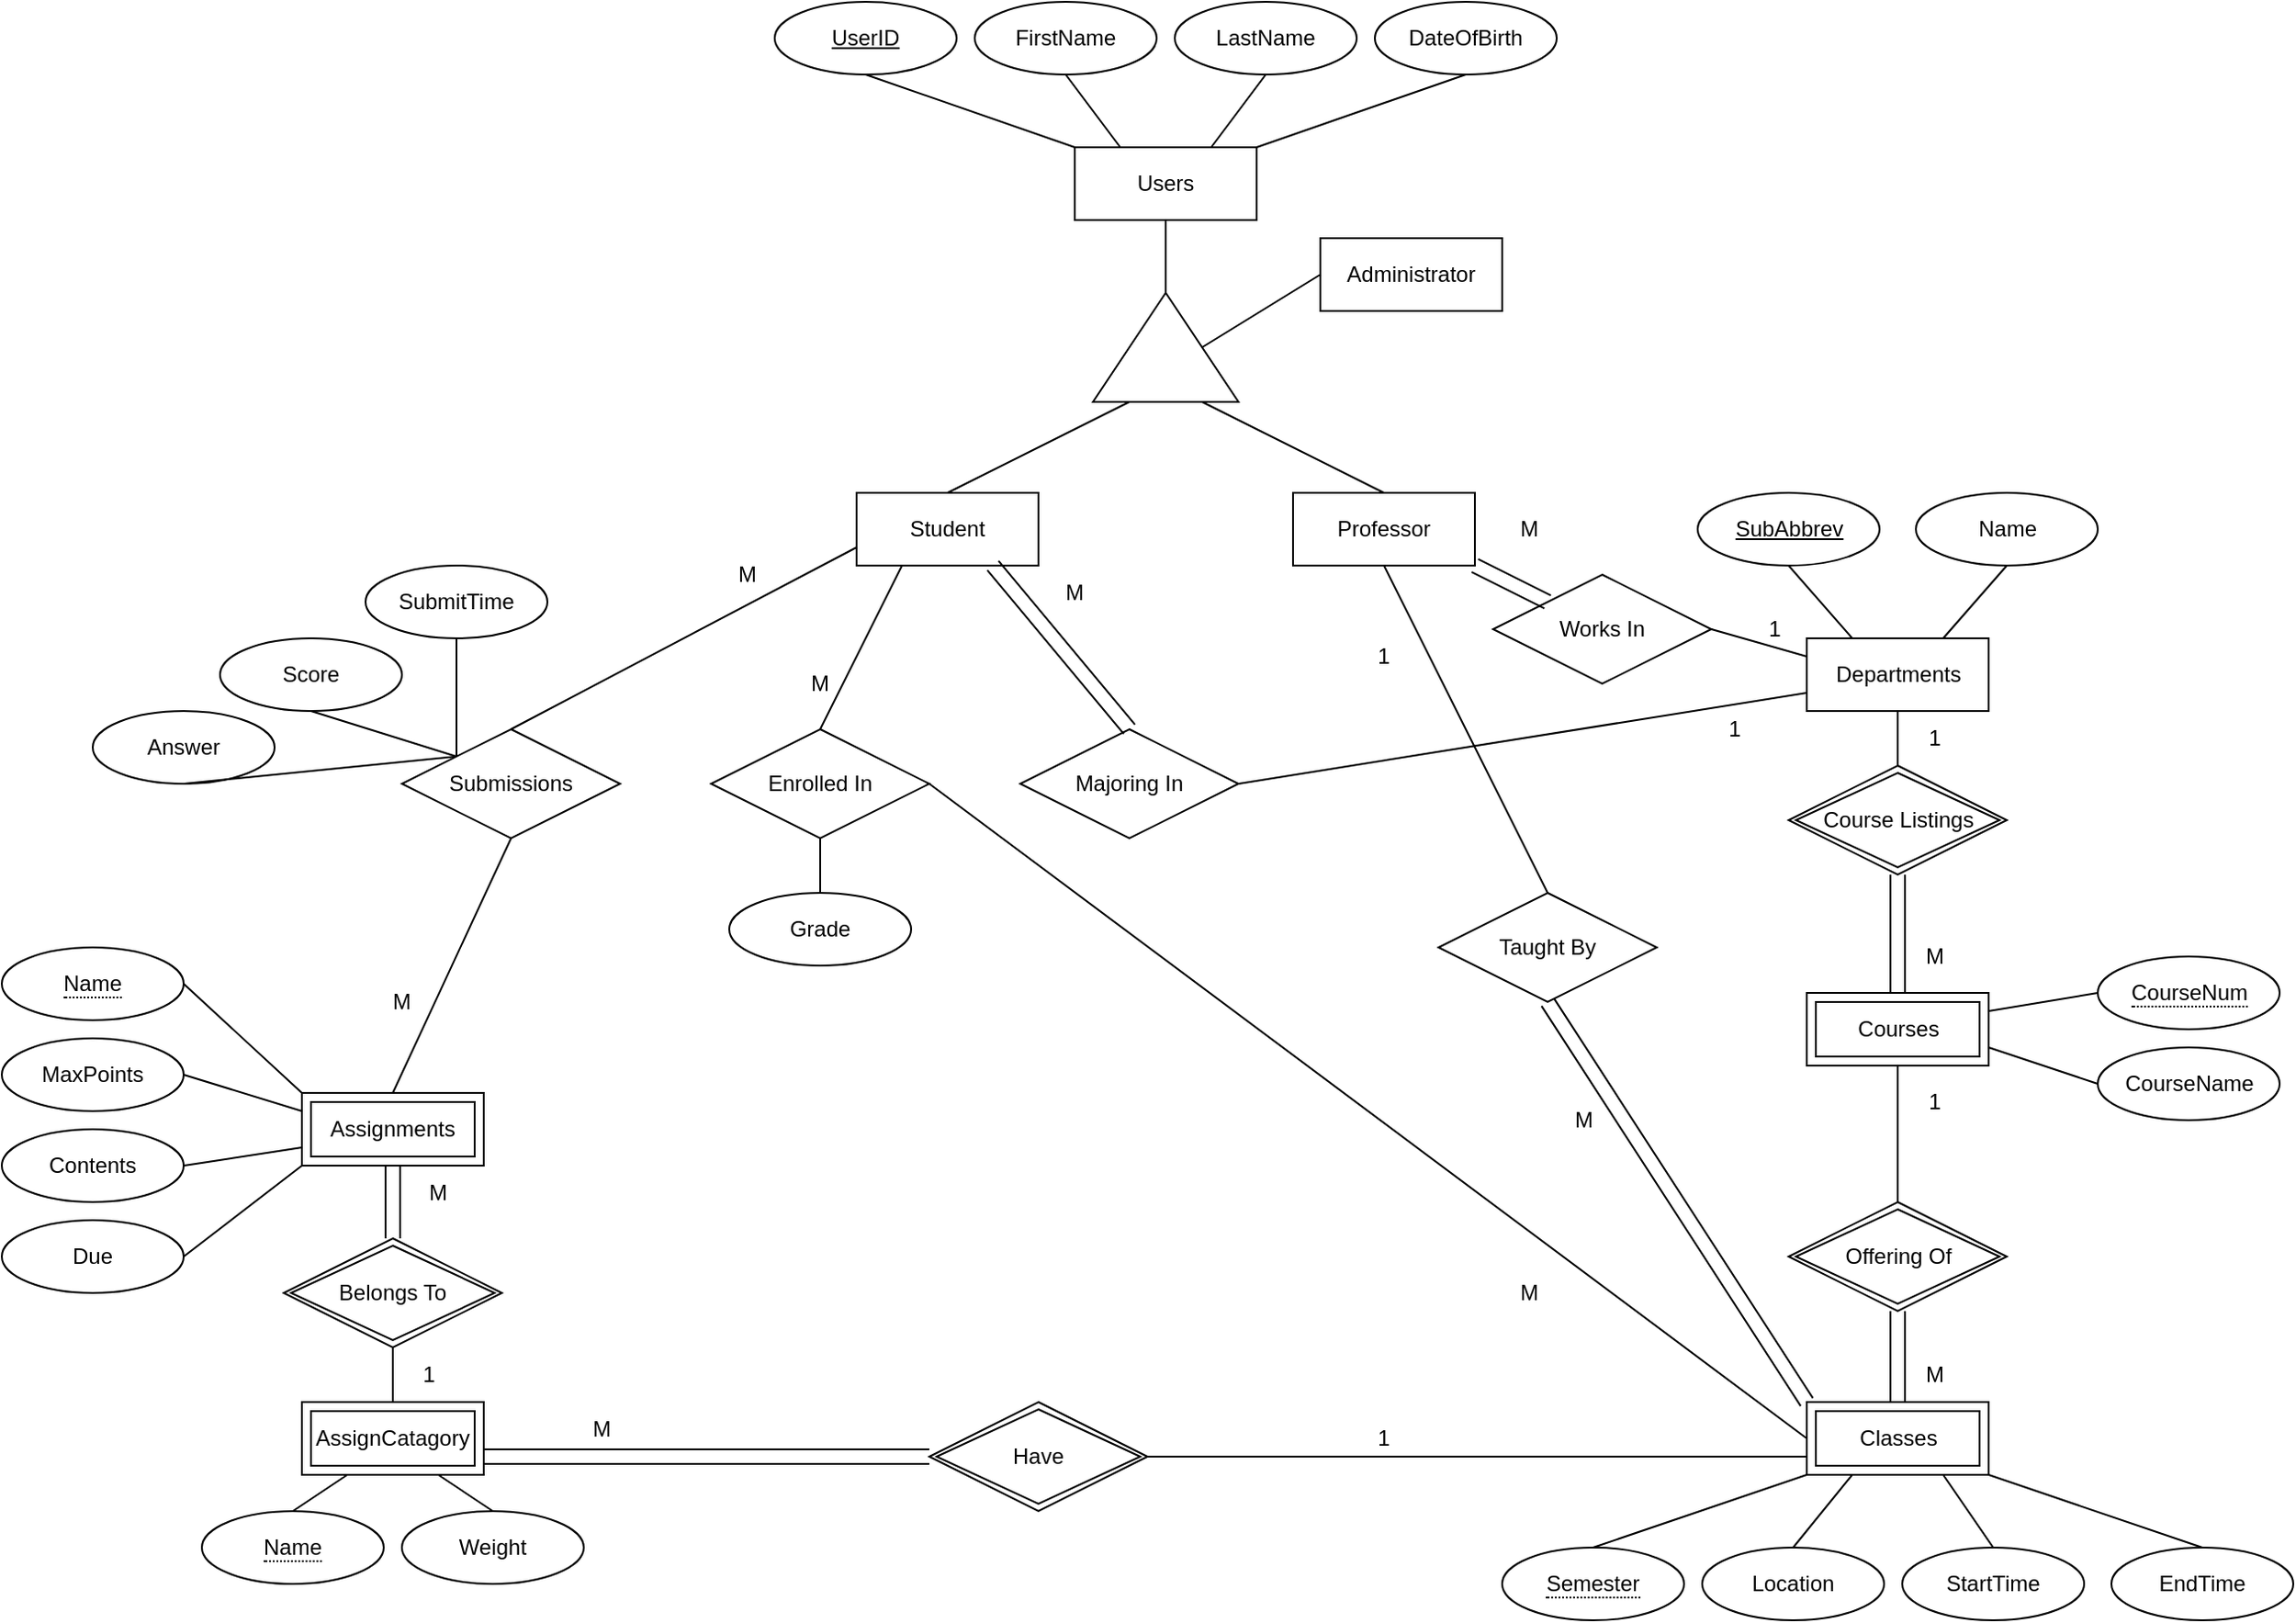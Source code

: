 <mxfile version="26.0.7">
  <diagram name="Page-1" id="Agta9i0V-MAHhWY4S8yT">
    <mxGraphModel dx="1900" dy="522" grid="1" gridSize="10" guides="1" tooltips="1" connect="1" arrows="1" fold="1" page="1" pageScale="1" pageWidth="850" pageHeight="1100" math="0" shadow="0">
      <root>
        <mxCell id="0" />
        <mxCell id="1" parent="0" />
        <mxCell id="DTrXmuXL9A4BzHC1Xr-3-1" value="Users" style="whiteSpace=wrap;html=1;align=center;" parent="1" vertex="1">
          <mxGeometry x="10" y="120" width="100" height="40" as="geometry" />
        </mxCell>
        <mxCell id="DTrXmuXL9A4BzHC1Xr-3-3" value="FirstName" style="ellipse;whiteSpace=wrap;html=1;align=center;" parent="1" vertex="1">
          <mxGeometry x="-45" y="40" width="100" height="40" as="geometry" />
        </mxCell>
        <mxCell id="DTrXmuXL9A4BzHC1Xr-3-4" value="LastName" style="ellipse;whiteSpace=wrap;html=1;align=center;" parent="1" vertex="1">
          <mxGeometry x="65" y="40" width="100" height="40" as="geometry" />
        </mxCell>
        <mxCell id="DTrXmuXL9A4BzHC1Xr-3-5" value="DateOfBirth" style="ellipse;whiteSpace=wrap;html=1;align=center;" parent="1" vertex="1">
          <mxGeometry x="175" y="40" width="100" height="40" as="geometry" />
        </mxCell>
        <mxCell id="DTrXmuXL9A4BzHC1Xr-3-6" value="UserID" style="ellipse;whiteSpace=wrap;html=1;align=center;fontStyle=4;" parent="1" vertex="1">
          <mxGeometry x="-155" y="40" width="100" height="40" as="geometry" />
        </mxCell>
        <mxCell id="DTrXmuXL9A4BzHC1Xr-3-7" value="" style="endArrow=none;html=1;rounded=0;entryX=0.5;entryY=1;entryDx=0;entryDy=0;exitX=0;exitY=0;exitDx=0;exitDy=0;" parent="1" source="DTrXmuXL9A4BzHC1Xr-3-1" target="DTrXmuXL9A4BzHC1Xr-3-6" edge="1">
          <mxGeometry width="50" height="50" relative="1" as="geometry">
            <mxPoint x="-100" y="160" as="sourcePoint" />
            <mxPoint x="-50" y="110" as="targetPoint" />
          </mxGeometry>
        </mxCell>
        <mxCell id="DTrXmuXL9A4BzHC1Xr-3-8" value="" style="endArrow=none;html=1;rounded=0;entryX=0.5;entryY=1;entryDx=0;entryDy=0;exitX=0.25;exitY=0;exitDx=0;exitDy=0;" parent="1" source="DTrXmuXL9A4BzHC1Xr-3-1" target="DTrXmuXL9A4BzHC1Xr-3-3" edge="1">
          <mxGeometry width="50" height="50" relative="1" as="geometry">
            <mxPoint x="-70" y="180" as="sourcePoint" />
            <mxPoint x="-20" y="130" as="targetPoint" />
          </mxGeometry>
        </mxCell>
        <mxCell id="DTrXmuXL9A4BzHC1Xr-3-9" value="" style="endArrow=none;html=1;rounded=0;entryX=0.5;entryY=1;entryDx=0;entryDy=0;exitX=0.75;exitY=0;exitDx=0;exitDy=0;" parent="1" source="DTrXmuXL9A4BzHC1Xr-3-1" target="DTrXmuXL9A4BzHC1Xr-3-4" edge="1">
          <mxGeometry width="50" height="50" relative="1" as="geometry">
            <mxPoint x="70" y="130" as="sourcePoint" />
            <mxPoint x="120" y="80" as="targetPoint" />
          </mxGeometry>
        </mxCell>
        <mxCell id="DTrXmuXL9A4BzHC1Xr-3-10" value="" style="endArrow=none;html=1;rounded=0;entryX=0.5;entryY=1;entryDx=0;entryDy=0;exitX=1;exitY=0;exitDx=0;exitDy=0;" parent="1" source="DTrXmuXL9A4BzHC1Xr-3-1" target="DTrXmuXL9A4BzHC1Xr-3-5" edge="1">
          <mxGeometry width="50" height="50" relative="1" as="geometry">
            <mxPoint x="150" y="140" as="sourcePoint" />
            <mxPoint x="200" y="90" as="targetPoint" />
          </mxGeometry>
        </mxCell>
        <mxCell id="DTrXmuXL9A4BzHC1Xr-3-11" value="" style="triangle;whiteSpace=wrap;html=1;direction=north;" parent="1" vertex="1">
          <mxGeometry x="20" y="200" width="80" height="60" as="geometry" />
        </mxCell>
        <mxCell id="DTrXmuXL9A4BzHC1Xr-3-12" value="" style="endArrow=none;html=1;rounded=0;entryX=0.5;entryY=1;entryDx=0;entryDy=0;exitX=1;exitY=0.5;exitDx=0;exitDy=0;" parent="1" source="DTrXmuXL9A4BzHC1Xr-3-11" target="DTrXmuXL9A4BzHC1Xr-3-1" edge="1">
          <mxGeometry width="50" height="50" relative="1" as="geometry">
            <mxPoint x="-40" y="250" as="sourcePoint" />
            <mxPoint x="10" y="200" as="targetPoint" />
          </mxGeometry>
        </mxCell>
        <mxCell id="DTrXmuXL9A4BzHC1Xr-3-13" value="Student" style="whiteSpace=wrap;html=1;align=center;" parent="1" vertex="1">
          <mxGeometry x="-110" y="310" width="100" height="40" as="geometry" />
        </mxCell>
        <mxCell id="DTrXmuXL9A4BzHC1Xr-3-14" value="Professor" style="whiteSpace=wrap;html=1;align=center;" parent="1" vertex="1">
          <mxGeometry x="130" y="310" width="100" height="40" as="geometry" />
        </mxCell>
        <mxCell id="DTrXmuXL9A4BzHC1Xr-3-15" value="Administrator" style="whiteSpace=wrap;html=1;align=center;" parent="1" vertex="1">
          <mxGeometry x="145" y="170" width="100" height="40" as="geometry" />
        </mxCell>
        <mxCell id="DTrXmuXL9A4BzHC1Xr-3-16" value="" style="endArrow=none;html=1;rounded=0;entryX=0;entryY=0.75;entryDx=0;entryDy=0;exitX=0.5;exitY=0;exitDx=0;exitDy=0;" parent="1" source="DTrXmuXL9A4BzHC1Xr-3-14" target="DTrXmuXL9A4BzHC1Xr-3-11" edge="1">
          <mxGeometry width="50" height="50" relative="1" as="geometry">
            <mxPoint x="-20" y="330" as="sourcePoint" />
            <mxPoint x="30" y="280" as="targetPoint" />
          </mxGeometry>
        </mxCell>
        <mxCell id="DTrXmuXL9A4BzHC1Xr-3-17" value="" style="endArrow=none;html=1;rounded=0;entryX=0;entryY=0.25;entryDx=0;entryDy=0;exitX=0.5;exitY=0;exitDx=0;exitDy=0;" parent="1" source="DTrXmuXL9A4BzHC1Xr-3-13" target="DTrXmuXL9A4BzHC1Xr-3-11" edge="1">
          <mxGeometry width="50" height="50" relative="1" as="geometry">
            <mxPoint x="-90" y="310" as="sourcePoint" />
            <mxPoint x="-40" y="260" as="targetPoint" />
          </mxGeometry>
        </mxCell>
        <mxCell id="DTrXmuXL9A4BzHC1Xr-3-18" value="" style="endArrow=none;html=1;rounded=0;exitX=0.5;exitY=1;exitDx=0;exitDy=0;entryX=0;entryY=0.5;entryDx=0;entryDy=0;" parent="1" source="DTrXmuXL9A4BzHC1Xr-3-11" target="DTrXmuXL9A4BzHC1Xr-3-15" edge="1">
          <mxGeometry width="50" height="50" relative="1" as="geometry">
            <mxPoint x="110" y="290" as="sourcePoint" />
            <mxPoint x="160" y="240" as="targetPoint" />
          </mxGeometry>
        </mxCell>
        <mxCell id="DTrXmuXL9A4BzHC1Xr-3-19" value="Departments" style="whiteSpace=wrap;html=1;align=center;" parent="1" vertex="1">
          <mxGeometry x="412.5" y="390" width="100" height="40" as="geometry" />
        </mxCell>
        <mxCell id="DTrXmuXL9A4BzHC1Xr-3-20" value="SubAbbrev" style="ellipse;whiteSpace=wrap;html=1;align=center;fontStyle=4;" parent="1" vertex="1">
          <mxGeometry x="352.5" y="310" width="100" height="40" as="geometry" />
        </mxCell>
        <mxCell id="DTrXmuXL9A4BzHC1Xr-3-21" value="Name" style="ellipse;whiteSpace=wrap;html=1;align=center;" parent="1" vertex="1">
          <mxGeometry x="472.5" y="310" width="100" height="40" as="geometry" />
        </mxCell>
        <mxCell id="DTrXmuXL9A4BzHC1Xr-3-23" value="" style="endArrow=none;html=1;rounded=0;entryX=0.5;entryY=1;entryDx=0;entryDy=0;exitX=0.25;exitY=0;exitDx=0;exitDy=0;" parent="1" source="DTrXmuXL9A4BzHC1Xr-3-19" target="DTrXmuXL9A4BzHC1Xr-3-20" edge="1">
          <mxGeometry width="50" height="50" relative="1" as="geometry">
            <mxPoint x="342.5" y="430" as="sourcePoint" />
            <mxPoint x="392.5" y="380" as="targetPoint" />
          </mxGeometry>
        </mxCell>
        <mxCell id="DTrXmuXL9A4BzHC1Xr-3-24" value="" style="endArrow=none;html=1;rounded=0;entryX=0.5;entryY=1;entryDx=0;entryDy=0;exitX=0.75;exitY=0;exitDx=0;exitDy=0;" parent="1" source="DTrXmuXL9A4BzHC1Xr-3-19" target="DTrXmuXL9A4BzHC1Xr-3-21" edge="1">
          <mxGeometry width="50" height="50" relative="1" as="geometry">
            <mxPoint x="447.5" y="400" as="sourcePoint" />
            <mxPoint x="412.5" y="360" as="targetPoint" />
          </mxGeometry>
        </mxCell>
        <mxCell id="DTrXmuXL9A4BzHC1Xr-3-26" value="Courses" style="shape=ext;margin=3;double=1;whiteSpace=wrap;html=1;align=center;" parent="1" vertex="1">
          <mxGeometry x="412.5" y="585" width="100" height="40" as="geometry" />
        </mxCell>
        <mxCell id="DTrXmuXL9A4BzHC1Xr-3-31" value="&lt;span style=&quot;border-bottom: 1px dotted&quot;&gt;CourseNum&lt;/span&gt;" style="ellipse;whiteSpace=wrap;html=1;align=center;" parent="1" vertex="1">
          <mxGeometry x="572.5" y="565" width="100" height="40" as="geometry" />
        </mxCell>
        <mxCell id="DTrXmuXL9A4BzHC1Xr-3-32" value="CourseName" style="ellipse;whiteSpace=wrap;html=1;align=center;" parent="1" vertex="1">
          <mxGeometry x="572.5" y="615" width="100" height="40" as="geometry" />
        </mxCell>
        <mxCell id="DTrXmuXL9A4BzHC1Xr-3-34" value="" style="endArrow=none;html=1;rounded=0;exitX=1;exitY=0.75;exitDx=0;exitDy=0;entryX=0;entryY=0.5;entryDx=0;entryDy=0;" parent="1" source="DTrXmuXL9A4BzHC1Xr-3-26" target="DTrXmuXL9A4BzHC1Xr-3-32" edge="1">
          <mxGeometry width="50" height="50" relative="1" as="geometry">
            <mxPoint x="542.5" y="655" as="sourcePoint" />
            <mxPoint x="592.5" y="605" as="targetPoint" />
          </mxGeometry>
        </mxCell>
        <mxCell id="DTrXmuXL9A4BzHC1Xr-3-36" value="Classes" style="shape=ext;margin=3;double=1;whiteSpace=wrap;html=1;align=center;" parent="1" vertex="1">
          <mxGeometry x="412.5" y="810" width="100" height="40" as="geometry" />
        </mxCell>
        <mxCell id="DTrXmuXL9A4BzHC1Xr-3-37" value="&lt;span style=&quot;border-bottom: 1px dotted&quot;&gt;Semester&lt;/span&gt;" style="ellipse;whiteSpace=wrap;html=1;align=center;" parent="1" vertex="1">
          <mxGeometry x="245" y="890" width="100" height="40" as="geometry" />
        </mxCell>
        <mxCell id="DTrXmuXL9A4BzHC1Xr-3-38" value="Location" style="ellipse;whiteSpace=wrap;html=1;align=center;" parent="1" vertex="1">
          <mxGeometry x="355" y="890" width="100" height="40" as="geometry" />
        </mxCell>
        <mxCell id="DTrXmuXL9A4BzHC1Xr-3-39" value="StartTime" style="ellipse;whiteSpace=wrap;html=1;align=center;" parent="1" vertex="1">
          <mxGeometry x="465" y="890" width="100" height="40" as="geometry" />
        </mxCell>
        <mxCell id="DTrXmuXL9A4BzHC1Xr-3-41" value="" style="endArrow=none;html=1;rounded=0;entryX=0;entryY=1;entryDx=0;entryDy=0;exitX=0.5;exitY=0;exitDx=0;exitDy=0;" parent="1" source="DTrXmuXL9A4BzHC1Xr-3-37" target="DTrXmuXL9A4BzHC1Xr-3-36" edge="1">
          <mxGeometry width="50" height="50" relative="1" as="geometry">
            <mxPoint x="240" y="880" as="sourcePoint" />
            <mxPoint x="410" y="860" as="targetPoint" />
          </mxGeometry>
        </mxCell>
        <mxCell id="DTrXmuXL9A4BzHC1Xr-3-42" value="" style="endArrow=none;html=1;rounded=0;exitX=0.5;exitY=0;exitDx=0;exitDy=0;entryX=0.25;entryY=1;entryDx=0;entryDy=0;" parent="1" source="DTrXmuXL9A4BzHC1Xr-3-38" target="DTrXmuXL9A4BzHC1Xr-3-36" edge="1">
          <mxGeometry width="50" height="50" relative="1" as="geometry">
            <mxPoint x="305" y="900" as="sourcePoint" />
            <mxPoint x="435.5" y="860" as="targetPoint" />
          </mxGeometry>
        </mxCell>
        <mxCell id="DTrXmuXL9A4BzHC1Xr-3-43" value="" style="endArrow=none;html=1;rounded=0;entryX=0.75;entryY=1;entryDx=0;entryDy=0;exitX=0.5;exitY=0;exitDx=0;exitDy=0;" parent="1" source="DTrXmuXL9A4BzHC1Xr-3-39" target="DTrXmuXL9A4BzHC1Xr-3-36" edge="1">
          <mxGeometry width="50" height="50" relative="1" as="geometry">
            <mxPoint x="415" y="900" as="sourcePoint" />
            <mxPoint x="485" y="860" as="targetPoint" />
          </mxGeometry>
        </mxCell>
        <mxCell id="DTrXmuXL9A4BzHC1Xr-3-44" value="" style="endArrow=none;html=1;rounded=0;entryX=1;entryY=1;entryDx=0;entryDy=0;exitX=0.5;exitY=0;exitDx=0;exitDy=0;" parent="1" source="DTrXmuXL9A4BzHC1Xr-3-48" target="DTrXmuXL9A4BzHC1Xr-3-36" edge="1">
          <mxGeometry width="50" height="50" relative="1" as="geometry">
            <mxPoint x="625" y="890" as="sourcePoint" />
            <mxPoint x="510" y="860" as="targetPoint" />
          </mxGeometry>
        </mxCell>
        <mxCell id="DTrXmuXL9A4BzHC1Xr-3-46" value="" style="endArrow=none;html=1;rounded=0;entryX=0.5;entryY=1;entryDx=0;entryDy=0;exitX=0.5;exitY=0;exitDx=0;exitDy=0;" parent="1" source="DTrXmuXL9A4BzHC1Xr-3-45" target="DTrXmuXL9A4BzHC1Xr-3-26" edge="1">
          <mxGeometry width="50" height="50" relative="1" as="geometry">
            <mxPoint x="262.5" y="740" as="sourcePoint" />
            <mxPoint x="312.5" y="690" as="targetPoint" />
          </mxGeometry>
        </mxCell>
        <mxCell id="DTrXmuXL9A4BzHC1Xr-3-48" value="EndTime" style="ellipse;whiteSpace=wrap;html=1;align=center;" parent="1" vertex="1">
          <mxGeometry x="580" y="890" width="100" height="40" as="geometry" />
        </mxCell>
        <mxCell id="DTrXmuXL9A4BzHC1Xr-3-50" value="Assignments" style="shape=ext;margin=3;double=1;whiteSpace=wrap;html=1;align=center;" parent="1" vertex="1">
          <mxGeometry x="-415" y="640" width="100" height="40" as="geometry" />
        </mxCell>
        <mxCell id="DTrXmuXL9A4BzHC1Xr-3-51" value="&lt;span style=&quot;border-bottom: 1px dotted&quot;&gt;Name&lt;/span&gt;" style="ellipse;whiteSpace=wrap;html=1;align=center;" parent="1" vertex="1">
          <mxGeometry x="-580" y="560" width="100" height="40" as="geometry" />
        </mxCell>
        <mxCell id="DTrXmuXL9A4BzHC1Xr-3-52" value="MaxPoints" style="ellipse;whiteSpace=wrap;html=1;align=center;" parent="1" vertex="1">
          <mxGeometry x="-580" y="610" width="100" height="40" as="geometry" />
        </mxCell>
        <mxCell id="DTrXmuXL9A4BzHC1Xr-3-53" value="Due" style="ellipse;whiteSpace=wrap;html=1;align=center;" parent="1" vertex="1">
          <mxGeometry x="-580" y="710" width="100" height="40" as="geometry" />
        </mxCell>
        <mxCell id="DTrXmuXL9A4BzHC1Xr-3-54" value="" style="endArrow=none;html=1;rounded=0;entryX=1;entryY=0.5;entryDx=0;entryDy=0;exitX=0;exitY=0;exitDx=0;exitDy=0;" parent="1" source="DTrXmuXL9A4BzHC1Xr-3-50" target="DTrXmuXL9A4BzHC1Xr-3-51" edge="1">
          <mxGeometry width="50" height="50" relative="1" as="geometry">
            <mxPoint x="-420" y="640" as="sourcePoint" />
            <mxPoint x="-470" y="630" as="targetPoint" />
          </mxGeometry>
        </mxCell>
        <mxCell id="DTrXmuXL9A4BzHC1Xr-3-55" value="" style="endArrow=none;html=1;rounded=0;entryX=1;entryY=0.5;entryDx=0;entryDy=0;exitX=0;exitY=0.25;exitDx=0;exitDy=0;" parent="1" source="DTrXmuXL9A4BzHC1Xr-3-50" target="DTrXmuXL9A4BzHC1Xr-3-52" edge="1">
          <mxGeometry width="50" height="50" relative="1" as="geometry">
            <mxPoint x="-395" y="640" as="sourcePoint" />
            <mxPoint x="-430" y="610" as="targetPoint" />
          </mxGeometry>
        </mxCell>
        <mxCell id="DTrXmuXL9A4BzHC1Xr-3-56" value="" style="endArrow=none;html=1;rounded=0;entryX=1;entryY=0.5;entryDx=0;entryDy=0;exitX=0;exitY=1;exitDx=0;exitDy=0;" parent="1" source="DTrXmuXL9A4BzHC1Xr-3-50" target="DTrXmuXL9A4BzHC1Xr-3-53" edge="1">
          <mxGeometry width="50" height="50" relative="1" as="geometry">
            <mxPoint x="-345" y="640" as="sourcePoint" />
            <mxPoint x="-290" y="620" as="targetPoint" />
          </mxGeometry>
        </mxCell>
        <mxCell id="DTrXmuXL9A4BzHC1Xr-3-57" value="Contents" style="ellipse;whiteSpace=wrap;html=1;align=center;" parent="1" vertex="1">
          <mxGeometry x="-580" y="660" width="100" height="40" as="geometry" />
        </mxCell>
        <mxCell id="DTrXmuXL9A4BzHC1Xr-3-58" value="" style="endArrow=none;html=1;rounded=0;entryX=1;entryY=0.5;entryDx=0;entryDy=0;exitX=0;exitY=0.75;exitDx=0;exitDy=0;" parent="1" source="DTrXmuXL9A4BzHC1Xr-3-50" target="DTrXmuXL9A4BzHC1Xr-3-57" edge="1">
          <mxGeometry width="50" height="50" relative="1" as="geometry">
            <mxPoint x="-390" y="640" as="sourcePoint" />
            <mxPoint x="-275" y="600" as="targetPoint" />
          </mxGeometry>
        </mxCell>
        <mxCell id="DTrXmuXL9A4BzHC1Xr-3-59" value="AssignCatagory" style="shape=ext;margin=3;double=1;whiteSpace=wrap;html=1;align=center;" parent="1" vertex="1">
          <mxGeometry x="-415" y="810" width="100" height="40" as="geometry" />
        </mxCell>
        <mxCell id="DTrXmuXL9A4BzHC1Xr-3-60" value="Belongs To" style="shape=rhombus;double=1;perimeter=rhombusPerimeter;whiteSpace=wrap;html=1;align=center;" parent="1" vertex="1">
          <mxGeometry x="-425" y="720" width="120" height="60" as="geometry" />
        </mxCell>
        <mxCell id="DTrXmuXL9A4BzHC1Xr-3-63" value="&lt;span style=&quot;border-bottom: 1px dotted&quot;&gt;Name&lt;/span&gt;" style="ellipse;whiteSpace=wrap;html=1;align=center;" parent="1" vertex="1">
          <mxGeometry x="-470" y="870" width="100" height="40" as="geometry" />
        </mxCell>
        <mxCell id="DTrXmuXL9A4BzHC1Xr-3-64" value="Weight" style="ellipse;whiteSpace=wrap;html=1;align=center;" parent="1" vertex="1">
          <mxGeometry x="-360" y="870" width="100" height="40" as="geometry" />
        </mxCell>
        <mxCell id="DTrXmuXL9A4BzHC1Xr-3-65" value="" style="endArrow=none;html=1;rounded=0;entryX=0.25;entryY=1;entryDx=0;entryDy=0;exitX=0.5;exitY=0;exitDx=0;exitDy=0;" parent="1" source="DTrXmuXL9A4BzHC1Xr-3-63" target="DTrXmuXL9A4BzHC1Xr-3-59" edge="1">
          <mxGeometry width="50" height="50" relative="1" as="geometry">
            <mxPoint x="-495" y="890" as="sourcePoint" />
            <mxPoint x="-445" y="840" as="targetPoint" />
          </mxGeometry>
        </mxCell>
        <mxCell id="DTrXmuXL9A4BzHC1Xr-3-66" value="" style="endArrow=none;html=1;rounded=0;entryX=0.75;entryY=1;entryDx=0;entryDy=0;exitX=0.5;exitY=0;exitDx=0;exitDy=0;" parent="1" source="DTrXmuXL9A4BzHC1Xr-3-64" target="DTrXmuXL9A4BzHC1Xr-3-59" edge="1">
          <mxGeometry width="50" height="50" relative="1" as="geometry">
            <mxPoint x="-205" y="900" as="sourcePoint" />
            <mxPoint x="-155" y="850" as="targetPoint" />
          </mxGeometry>
        </mxCell>
        <mxCell id="DTrXmuXL9A4BzHC1Xr-3-74" value="" style="shape=link;html=1;rounded=0;width=-8;entryX=0.5;entryY=1;entryDx=0;entryDy=0;exitX=0.5;exitY=0;exitDx=0;exitDy=0;" parent="1" source="DTrXmuXL9A4BzHC1Xr-3-26" target="DTrXmuXL9A4BzHC1Xr-3-27" edge="1">
          <mxGeometry relative="1" as="geometry">
            <mxPoint x="462" y="550" as="sourcePoint" />
            <mxPoint x="462" y="511" as="targetPoint" />
          </mxGeometry>
        </mxCell>
        <mxCell id="DTrXmuXL9A4BzHC1Xr-3-27" value="Course Listings" style="shape=rhombus;double=1;perimeter=rhombusPerimeter;whiteSpace=wrap;html=1;align=center;" parent="1" vertex="1">
          <mxGeometry x="402.5" y="460" width="120" height="60" as="geometry" />
        </mxCell>
        <mxCell id="DTrXmuXL9A4BzHC1Xr-3-75" value="M" style="text;html=1;align=center;verticalAlign=middle;whiteSpace=wrap;rounded=0;" parent="1" vertex="1">
          <mxGeometry x="452.5" y="550" width="60" height="30" as="geometry" />
        </mxCell>
        <mxCell id="DTrXmuXL9A4BzHC1Xr-3-76" value="1" style="text;html=1;align=center;verticalAlign=middle;whiteSpace=wrap;rounded=0;" parent="1" vertex="1">
          <mxGeometry x="452.5" y="430" width="60" height="30" as="geometry" />
        </mxCell>
        <mxCell id="DTrXmuXL9A4BzHC1Xr-3-77" value="M" style="text;html=1;align=center;verticalAlign=middle;whiteSpace=wrap;rounded=0;" parent="1" vertex="1">
          <mxGeometry x="452.5" y="780" width="60" height="30" as="geometry" />
        </mxCell>
        <mxCell id="DTrXmuXL9A4BzHC1Xr-3-78" value="" style="shape=link;html=1;rounded=0;width=8;entryX=0.5;entryY=1;entryDx=0;entryDy=0;exitX=0.5;exitY=0;exitDx=0;exitDy=0;" parent="1" source="DTrXmuXL9A4BzHC1Xr-3-36" target="DTrXmuXL9A4BzHC1Xr-3-45" edge="1">
          <mxGeometry relative="1" as="geometry">
            <mxPoint x="462" y="810" as="sourcePoint" />
            <mxPoint x="462" y="750" as="targetPoint" />
          </mxGeometry>
        </mxCell>
        <mxCell id="DTrXmuXL9A4BzHC1Xr-3-45" value="Offering Of" style="shape=rhombus;double=1;perimeter=rhombusPerimeter;whiteSpace=wrap;html=1;align=center;" parent="1" vertex="1">
          <mxGeometry x="402.5" y="700" width="120" height="60" as="geometry" />
        </mxCell>
        <mxCell id="DTrXmuXL9A4BzHC1Xr-3-81" value="1" style="text;html=1;align=center;verticalAlign=middle;whiteSpace=wrap;rounded=0;" parent="1" vertex="1">
          <mxGeometry x="452.5" y="630" width="60" height="30" as="geometry" />
        </mxCell>
        <mxCell id="DTrXmuXL9A4BzHC1Xr-3-84" value="1" style="text;html=1;align=center;verticalAlign=middle;whiteSpace=wrap;rounded=0;" parent="1" vertex="1">
          <mxGeometry x="-375" y="780" width="60" height="30" as="geometry" />
        </mxCell>
        <mxCell id="DTrXmuXL9A4BzHC1Xr-3-86" value="Answer" style="ellipse;whiteSpace=wrap;html=1;align=center;fontStyle=0" parent="1" vertex="1">
          <mxGeometry x="-530" y="430" width="100" height="40" as="geometry" />
        </mxCell>
        <mxCell id="DTrXmuXL9A4BzHC1Xr-3-87" value="Score" style="ellipse;whiteSpace=wrap;html=1;align=center;" parent="1" vertex="1">
          <mxGeometry x="-460" y="390" width="100" height="40" as="geometry" />
        </mxCell>
        <mxCell id="DTrXmuXL9A4BzHC1Xr-3-88" value="SubmitTime" style="ellipse;whiteSpace=wrap;html=1;align=center;" parent="1" vertex="1">
          <mxGeometry x="-380" y="350" width="100" height="40" as="geometry" />
        </mxCell>
        <mxCell id="DTrXmuXL9A4BzHC1Xr-3-90" value="M" style="text;html=1;align=center;verticalAlign=middle;whiteSpace=wrap;rounded=0;" parent="1" vertex="1">
          <mxGeometry x="-370" y="680" width="60" height="30" as="geometry" />
        </mxCell>
        <mxCell id="E9p0ibl9RzNrcrqyRczc-1" value="Works In" style="shape=rhombus;perimeter=rhombusPerimeter;whiteSpace=wrap;html=1;align=center;" parent="1" vertex="1">
          <mxGeometry x="240" y="355" width="120" height="60" as="geometry" />
        </mxCell>
        <mxCell id="E9p0ibl9RzNrcrqyRczc-2" value="Majoring In" style="shape=rhombus;perimeter=rhombusPerimeter;whiteSpace=wrap;html=1;align=center;" parent="1" vertex="1">
          <mxGeometry x="-20" y="440" width="120" height="60" as="geometry" />
        </mxCell>
        <mxCell id="E9p0ibl9RzNrcrqyRczc-3" value="" style="shape=link;html=1;rounded=0;width=8;exitX=0;exitY=0;exitDx=0;exitDy=0;entryX=0.5;entryY=1;entryDx=0;entryDy=0;" parent="1" source="DTrXmuXL9A4BzHC1Xr-3-36" target="E9p0ibl9RzNrcrqyRczc-9" edge="1">
          <mxGeometry relative="1" as="geometry">
            <mxPoint x="402.5" y="805" as="sourcePoint" />
            <mxPoint x="312.5" y="835" as="targetPoint" />
          </mxGeometry>
        </mxCell>
        <mxCell id="E9p0ibl9RzNrcrqyRczc-4" value="" style="endArrow=none;html=1;rounded=0;entryX=0;entryY=0.25;entryDx=0;entryDy=0;exitX=1;exitY=0.5;exitDx=0;exitDy=0;" parent="1" source="E9p0ibl9RzNrcrqyRczc-1" target="DTrXmuXL9A4BzHC1Xr-3-19" edge="1">
          <mxGeometry width="50" height="50" relative="1" as="geometry">
            <mxPoint x="230" y="510" as="sourcePoint" />
            <mxPoint x="280" y="460" as="targetPoint" />
          </mxGeometry>
        </mxCell>
        <mxCell id="E9p0ibl9RzNrcrqyRczc-5" value="M" style="text;html=1;align=center;verticalAlign=middle;whiteSpace=wrap;rounded=0;" parent="1" vertex="1">
          <mxGeometry x="230" y="315" width="60" height="30" as="geometry" />
        </mxCell>
        <mxCell id="E9p0ibl9RzNrcrqyRczc-7" value="" style="endArrow=none;html=1;rounded=0;exitX=1;exitY=0.5;exitDx=0;exitDy=0;entryX=0;entryY=0.75;entryDx=0;entryDy=0;" parent="1" source="E9p0ibl9RzNrcrqyRczc-2" target="DTrXmuXL9A4BzHC1Xr-3-19" edge="1">
          <mxGeometry width="50" height="50" relative="1" as="geometry">
            <mxPoint x="270" y="500" as="sourcePoint" />
            <mxPoint x="320" y="450" as="targetPoint" />
          </mxGeometry>
        </mxCell>
        <mxCell id="E9p0ibl9RzNrcrqyRczc-8" value="M" style="text;html=1;align=center;verticalAlign=middle;whiteSpace=wrap;rounded=0;" parent="1" vertex="1">
          <mxGeometry x="-20" y="350" width="60" height="30" as="geometry" />
        </mxCell>
        <mxCell id="E9p0ibl9RzNrcrqyRczc-9" value="Taught By" style="shape=rhombus;perimeter=rhombusPerimeter;whiteSpace=wrap;html=1;align=center;" parent="1" vertex="1">
          <mxGeometry x="210" y="530" width="120" height="60" as="geometry" />
        </mxCell>
        <mxCell id="E9p0ibl9RzNrcrqyRczc-13" value="1" style="text;html=1;align=center;verticalAlign=middle;whiteSpace=wrap;rounded=0;" parent="1" vertex="1">
          <mxGeometry x="150" y="385" width="60" height="30" as="geometry" />
        </mxCell>
        <mxCell id="E9p0ibl9RzNrcrqyRczc-14" value="Enrolled In" style="shape=rhombus;perimeter=rhombusPerimeter;whiteSpace=wrap;html=1;align=center;" parent="1" vertex="1">
          <mxGeometry x="-190" y="440" width="120" height="60" as="geometry" />
        </mxCell>
        <mxCell id="E9p0ibl9RzNrcrqyRczc-15" value="" style="endArrow=none;html=1;rounded=0;entryX=0;entryY=0.5;entryDx=0;entryDy=0;exitX=1;exitY=0.5;exitDx=0;exitDy=0;" parent="1" source="E9p0ibl9RzNrcrqyRczc-14" target="DTrXmuXL9A4BzHC1Xr-3-36" edge="1">
          <mxGeometry width="50" height="50" relative="1" as="geometry">
            <mxPoint x="80" y="760" as="sourcePoint" />
            <mxPoint x="130" y="710" as="targetPoint" />
          </mxGeometry>
        </mxCell>
        <mxCell id="E9p0ibl9RzNrcrqyRczc-16" value="M" style="text;html=1;align=center;verticalAlign=middle;whiteSpace=wrap;rounded=0;" parent="1" vertex="1">
          <mxGeometry x="-160" y="400" width="60" height="30" as="geometry" />
        </mxCell>
        <mxCell id="E9p0ibl9RzNrcrqyRczc-18" value="" style="endArrow=none;html=1;rounded=0;entryX=0;entryY=0.75;entryDx=0;entryDy=0;exitX=1;exitY=0.5;exitDx=0;exitDy=0;" parent="1" source="E9p0ibl9RzNrcrqyRczc-36" target="DTrXmuXL9A4BzHC1Xr-3-36" edge="1">
          <mxGeometry width="50" height="50" relative="1" as="geometry">
            <mxPoint x="50" y="840.0" as="sourcePoint" />
            <mxPoint x="240" y="810" as="targetPoint" />
          </mxGeometry>
        </mxCell>
        <mxCell id="E9p0ibl9RzNrcrqyRczc-20" value="M" style="text;html=1;align=center;verticalAlign=middle;whiteSpace=wrap;rounded=0;" parent="1" vertex="1">
          <mxGeometry x="-280" y="810" width="60" height="30" as="geometry" />
        </mxCell>
        <mxCell id="E9p0ibl9RzNrcrqyRczc-21" value="" style="endArrow=none;html=1;rounded=0;entryX=0.25;entryY=1;entryDx=0;entryDy=0;exitX=0.5;exitY=0;exitDx=0;exitDy=0;" parent="1" source="E9p0ibl9RzNrcrqyRczc-14" target="DTrXmuXL9A4BzHC1Xr-3-13" edge="1">
          <mxGeometry width="50" height="50" relative="1" as="geometry">
            <mxPoint x="-120" y="430" as="sourcePoint" />
            <mxPoint x="-70" y="380" as="targetPoint" />
          </mxGeometry>
        </mxCell>
        <mxCell id="E9p0ibl9RzNrcrqyRczc-22" value="M" style="text;html=1;align=center;verticalAlign=middle;whiteSpace=wrap;rounded=0;" parent="1" vertex="1">
          <mxGeometry x="230" y="735" width="60" height="30" as="geometry" />
        </mxCell>
        <mxCell id="E9p0ibl9RzNrcrqyRczc-23" value="Grade" style="ellipse;whiteSpace=wrap;html=1;align=center;" parent="1" vertex="1">
          <mxGeometry x="-180" y="530" width="100" height="40" as="geometry" />
        </mxCell>
        <mxCell id="E9p0ibl9RzNrcrqyRczc-24" value="" style="endArrow=none;html=1;rounded=0;entryX=0.5;entryY=1;entryDx=0;entryDy=0;exitX=0.5;exitY=0;exitDx=0;exitDy=0;" parent="1" source="E9p0ibl9RzNrcrqyRczc-23" target="E9p0ibl9RzNrcrqyRczc-14" edge="1">
          <mxGeometry width="50" height="50" relative="1" as="geometry">
            <mxPoint x="-230" y="560" as="sourcePoint" />
            <mxPoint x="-180" y="510" as="targetPoint" />
          </mxGeometry>
        </mxCell>
        <mxCell id="E9p0ibl9RzNrcrqyRczc-25" value="" style="shape=link;html=1;rounded=0;width=8;exitX=0.5;exitY=0;exitDx=0;exitDy=0;entryX=0.75;entryY=1;entryDx=0;entryDy=0;" parent="1" source="E9p0ibl9RzNrcrqyRczc-2" target="DTrXmuXL9A4BzHC1Xr-3-13" edge="1">
          <mxGeometry relative="1" as="geometry">
            <mxPoint x="33" y="410" as="sourcePoint" />
            <mxPoint x="-40" y="390" as="targetPoint" />
          </mxGeometry>
        </mxCell>
        <mxCell id="E9p0ibl9RzNrcrqyRczc-26" value="1" style="text;html=1;align=center;verticalAlign=middle;whiteSpace=wrap;rounded=0;" parent="1" vertex="1">
          <mxGeometry x="342.5" y="425" width="60" height="30" as="geometry" />
        </mxCell>
        <mxCell id="E9p0ibl9RzNrcrqyRczc-27" value="" style="endArrow=none;html=1;rounded=0;entryX=0.5;entryY=1;entryDx=0;entryDy=0;exitX=0.5;exitY=0;exitDx=0;exitDy=0;" parent="1" source="E9p0ibl9RzNrcrqyRczc-9" target="DTrXmuXL9A4BzHC1Xr-3-14" edge="1">
          <mxGeometry width="50" height="50" relative="1" as="geometry">
            <mxPoint x="150" y="430" as="sourcePoint" />
            <mxPoint x="200" y="380" as="targetPoint" />
          </mxGeometry>
        </mxCell>
        <mxCell id="E9p0ibl9RzNrcrqyRczc-28" value="M" style="text;html=1;align=center;verticalAlign=middle;whiteSpace=wrap;rounded=0;" parent="1" vertex="1">
          <mxGeometry x="260" y="640" width="60" height="30" as="geometry" />
        </mxCell>
        <mxCell id="E9p0ibl9RzNrcrqyRczc-29" value="" style="shape=link;html=1;rounded=0;width=8;exitX=0;exitY=0.5;exitDx=0;exitDy=0;entryX=1;entryY=0.75;entryDx=0;entryDy=0;" parent="1" source="E9p0ibl9RzNrcrqyRczc-36" target="DTrXmuXL9A4BzHC1Xr-3-59" edge="1">
          <mxGeometry relative="1" as="geometry">
            <mxPoint x="-70" y="840.0" as="sourcePoint" />
            <mxPoint x="-210" y="770" as="targetPoint" />
          </mxGeometry>
        </mxCell>
        <mxCell id="E9p0ibl9RzNrcrqyRczc-30" value="1" style="text;html=1;align=center;verticalAlign=middle;whiteSpace=wrap;rounded=0;" parent="1" vertex="1">
          <mxGeometry x="150" y="815" width="60" height="30" as="geometry" />
        </mxCell>
        <mxCell id="E9p0ibl9RzNrcrqyRczc-31" value="" style="shape=link;html=1;rounded=0;width=8;exitX=0;exitY=0;exitDx=0;exitDy=0;entryX=1;entryY=1;entryDx=0;entryDy=0;" parent="1" source="E9p0ibl9RzNrcrqyRczc-1" target="DTrXmuXL9A4BzHC1Xr-3-14" edge="1">
          <mxGeometry relative="1" as="geometry">
            <mxPoint x="333" y="330" as="sourcePoint" />
            <mxPoint x="260" y="310" as="targetPoint" />
          </mxGeometry>
        </mxCell>
        <mxCell id="E9p0ibl9RzNrcrqyRczc-32" value="1" style="text;html=1;align=center;verticalAlign=middle;whiteSpace=wrap;rounded=0;" parent="1" vertex="1">
          <mxGeometry x="365" y="370" width="60" height="30" as="geometry" />
        </mxCell>
        <mxCell id="E9p0ibl9RzNrcrqyRczc-33" value="" style="endArrow=none;html=1;rounded=0;entryX=0.5;entryY=1;entryDx=0;entryDy=0;exitX=0;exitY=0;exitDx=0;exitDy=0;" parent="1" source="E9p0ibl9RzNrcrqyRczc-38" target="DTrXmuXL9A4BzHC1Xr-3-86" edge="1">
          <mxGeometry width="50" height="50" relative="1" as="geometry">
            <mxPoint x="-495" y="430" as="sourcePoint" />
            <mxPoint x="-560" y="420" as="targetPoint" />
          </mxGeometry>
        </mxCell>
        <mxCell id="E9p0ibl9RzNrcrqyRczc-34" value="" style="endArrow=none;html=1;rounded=0;entryX=0.5;entryY=1;entryDx=0;entryDy=0;exitX=0;exitY=0;exitDx=0;exitDy=0;" parent="1" source="E9p0ibl9RzNrcrqyRczc-38" target="DTrXmuXL9A4BzHC1Xr-3-87" edge="1">
          <mxGeometry width="50" height="50" relative="1" as="geometry">
            <mxPoint x="-470" y="430" as="sourcePoint" />
            <mxPoint x="-460" y="410" as="targetPoint" />
          </mxGeometry>
        </mxCell>
        <mxCell id="E9p0ibl9RzNrcrqyRczc-35" value="" style="endArrow=none;html=1;rounded=0;entryX=0.5;entryY=1;entryDx=0;entryDy=0;exitX=0;exitY=0;exitDx=0;exitDy=0;" parent="1" source="E9p0ibl9RzNrcrqyRczc-38" target="DTrXmuXL9A4BzHC1Xr-3-88" edge="1">
          <mxGeometry width="50" height="50" relative="1" as="geometry">
            <mxPoint x="-445" y="430" as="sourcePoint" />
            <mxPoint x="-370" y="390" as="targetPoint" />
          </mxGeometry>
        </mxCell>
        <mxCell id="E9p0ibl9RzNrcrqyRczc-36" value="Have" style="shape=rhombus;double=1;perimeter=rhombusPerimeter;whiteSpace=wrap;html=1;align=center;" parent="1" vertex="1">
          <mxGeometry x="-70" y="810" width="120" height="60" as="geometry" />
        </mxCell>
        <mxCell id="E9p0ibl9RzNrcrqyRczc-38" value="Submissions" style="shape=rhombus;perimeter=rhombusPerimeter;whiteSpace=wrap;html=1;align=center;" parent="1" vertex="1">
          <mxGeometry x="-360" y="440" width="120" height="60" as="geometry" />
        </mxCell>
        <mxCell id="E9p0ibl9RzNrcrqyRczc-40" value="" style="endArrow=none;html=1;rounded=0;entryX=0.5;entryY=1;entryDx=0;entryDy=0;exitX=0.5;exitY=0;exitDx=0;exitDy=0;" parent="1" source="DTrXmuXL9A4BzHC1Xr-3-50" target="E9p0ibl9RzNrcrqyRczc-38" edge="1">
          <mxGeometry width="50" height="50" relative="1" as="geometry">
            <mxPoint x="-370" y="620" as="sourcePoint" />
            <mxPoint x="-320" y="570" as="targetPoint" />
          </mxGeometry>
        </mxCell>
        <mxCell id="E9p0ibl9RzNrcrqyRczc-41" value="" style="endArrow=none;html=1;rounded=0;exitX=1;exitY=0.25;exitDx=0;exitDy=0;entryX=0;entryY=0.5;entryDx=0;entryDy=0;" parent="1" source="DTrXmuXL9A4BzHC1Xr-3-26" target="DTrXmuXL9A4BzHC1Xr-3-31" edge="1">
          <mxGeometry width="50" height="50" relative="1" as="geometry">
            <mxPoint x="523" y="635" as="sourcePoint" />
            <mxPoint x="583" y="655" as="targetPoint" />
          </mxGeometry>
        </mxCell>
        <mxCell id="E9p0ibl9RzNrcrqyRczc-42" value="" style="endArrow=none;html=1;rounded=0;exitX=0.5;exitY=0;exitDx=0;exitDy=0;entryX=0;entryY=0.75;entryDx=0;entryDy=0;" parent="1" source="E9p0ibl9RzNrcrqyRczc-38" target="DTrXmuXL9A4BzHC1Xr-3-13" edge="1">
          <mxGeometry width="50" height="50" relative="1" as="geometry">
            <mxPoint x="-230" y="440" as="sourcePoint" />
            <mxPoint x="-180" y="390" as="targetPoint" />
          </mxGeometry>
        </mxCell>
        <mxCell id="E9p0ibl9RzNrcrqyRczc-43" value="M" style="text;html=1;align=center;verticalAlign=middle;whiteSpace=wrap;rounded=0;" parent="1" vertex="1">
          <mxGeometry x="-200" y="340" width="60" height="30" as="geometry" />
        </mxCell>
        <mxCell id="E9p0ibl9RzNrcrqyRczc-44" value="M" style="text;html=1;align=center;verticalAlign=middle;whiteSpace=wrap;rounded=0;" parent="1" vertex="1">
          <mxGeometry x="-390" y="575" width="60" height="30" as="geometry" />
        </mxCell>
        <mxCell id="8q1rvgFoWAi015Tkg-EZ-1" value="" style="endArrow=none;html=1;rounded=0;entryX=0.5;entryY=1;entryDx=0;entryDy=0;exitX=0.5;exitY=0;exitDx=0;exitDy=0;" parent="1" source="DTrXmuXL9A4BzHC1Xr-3-27" target="DTrXmuXL9A4BzHC1Xr-3-19" edge="1">
          <mxGeometry width="50" height="50" relative="1" as="geometry">
            <mxPoint x="400" y="490" as="sourcePoint" />
            <mxPoint x="450" y="440" as="targetPoint" />
          </mxGeometry>
        </mxCell>
        <mxCell id="8q1rvgFoWAi015Tkg-EZ-2" style="edgeStyle=orthogonalEdgeStyle;rounded=0;orthogonalLoop=1;jettySize=auto;html=1;exitX=0.5;exitY=1;exitDx=0;exitDy=0;" parent="1" source="DTrXmuXL9A4BzHC1Xr-3-75" target="DTrXmuXL9A4BzHC1Xr-3-75" edge="1">
          <mxGeometry relative="1" as="geometry" />
        </mxCell>
        <mxCell id="8q1rvgFoWAi015Tkg-EZ-3" value="" style="shape=link;html=1;rounded=0;width=8;exitX=0.5;exitY=0;exitDx=0;exitDy=0;entryX=0.5;entryY=1;entryDx=0;entryDy=0;" parent="1" source="DTrXmuXL9A4BzHC1Xr-3-60" target="DTrXmuXL9A4BzHC1Xr-3-50" edge="1">
          <mxGeometry relative="1" as="geometry">
            <mxPoint x="-263.5" y="730" as="sourcePoint" />
            <mxPoint x="-336.5" y="710" as="targetPoint" />
          </mxGeometry>
        </mxCell>
        <mxCell id="8q1rvgFoWAi015Tkg-EZ-4" value="" style="endArrow=none;html=1;rounded=0;entryX=0.5;entryY=1;entryDx=0;entryDy=0;exitX=0.5;exitY=0;exitDx=0;exitDy=0;" parent="1" source="DTrXmuXL9A4BzHC1Xr-3-59" target="DTrXmuXL9A4BzHC1Xr-3-60" edge="1">
          <mxGeometry width="50" height="50" relative="1" as="geometry">
            <mxPoint x="-490" y="850" as="sourcePoint" />
            <mxPoint x="-440" y="800" as="targetPoint" />
          </mxGeometry>
        </mxCell>
      </root>
    </mxGraphModel>
  </diagram>
</mxfile>
